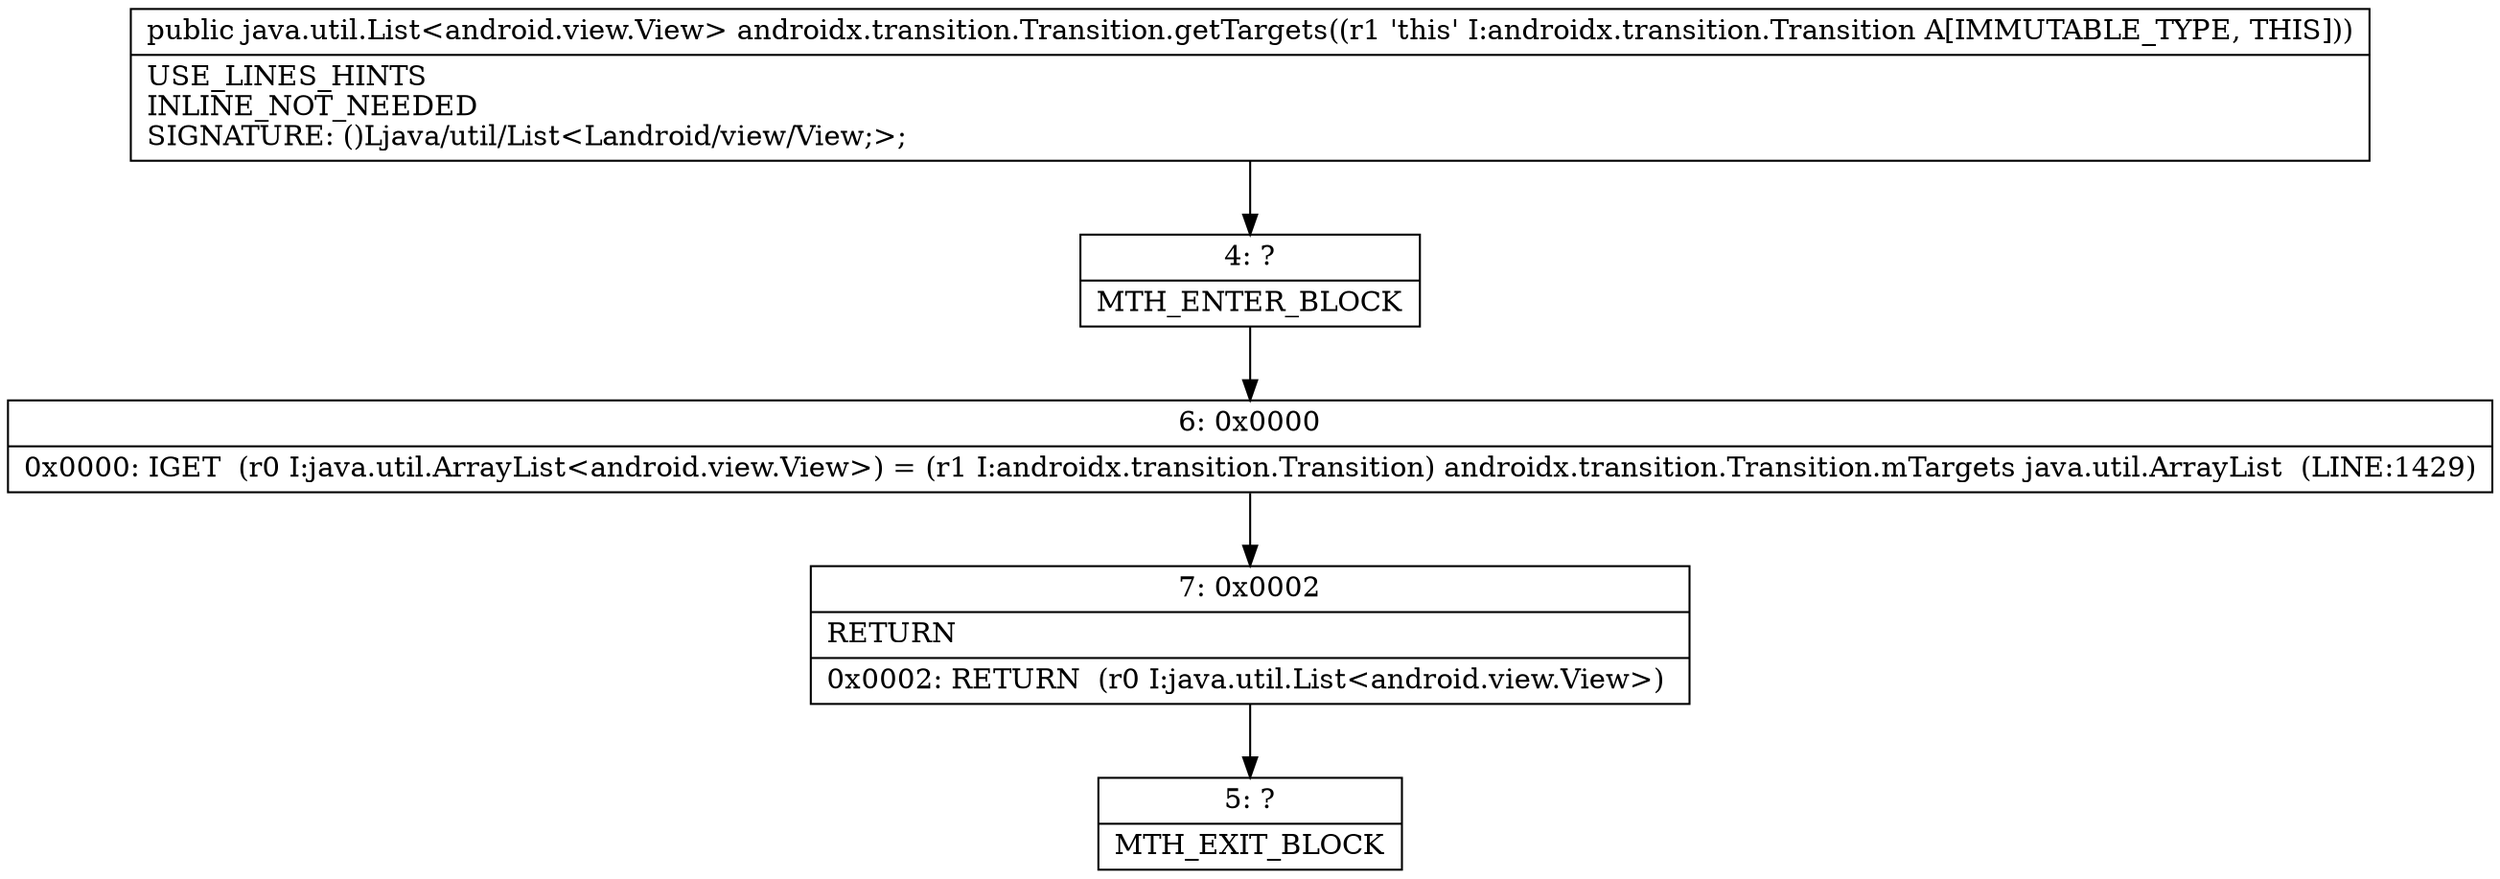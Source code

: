 digraph "CFG forandroidx.transition.Transition.getTargets()Ljava\/util\/List;" {
Node_4 [shape=record,label="{4\:\ ?|MTH_ENTER_BLOCK\l}"];
Node_6 [shape=record,label="{6\:\ 0x0000|0x0000: IGET  (r0 I:java.util.ArrayList\<android.view.View\>) = (r1 I:androidx.transition.Transition) androidx.transition.Transition.mTargets java.util.ArrayList  (LINE:1429)\l}"];
Node_7 [shape=record,label="{7\:\ 0x0002|RETURN\l|0x0002: RETURN  (r0 I:java.util.List\<android.view.View\>) \l}"];
Node_5 [shape=record,label="{5\:\ ?|MTH_EXIT_BLOCK\l}"];
MethodNode[shape=record,label="{public java.util.List\<android.view.View\> androidx.transition.Transition.getTargets((r1 'this' I:androidx.transition.Transition A[IMMUTABLE_TYPE, THIS]))  | USE_LINES_HINTS\lINLINE_NOT_NEEDED\lSIGNATURE: ()Ljava\/util\/List\<Landroid\/view\/View;\>;\l}"];
MethodNode -> Node_4;Node_4 -> Node_6;
Node_6 -> Node_7;
Node_7 -> Node_5;
}

